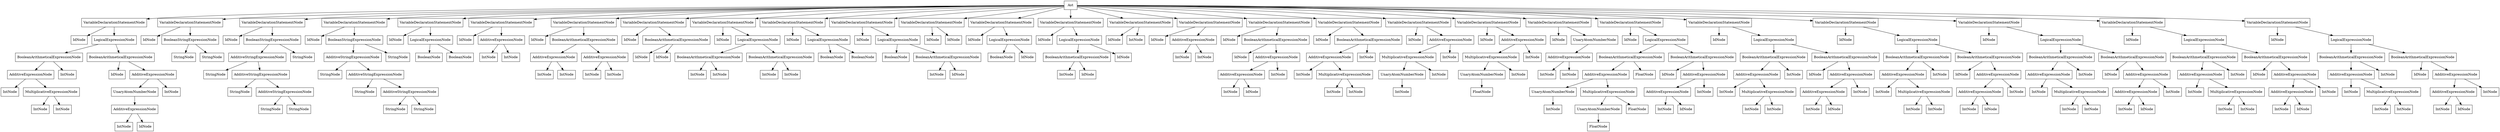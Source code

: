 digraph Ast {
	rankdir=TD;
	node [shape=box];
	140698257526736 [label="Ast"];
	140698257528944 [label="VariableDeclarationStatementNode"];
	140698257526736 -> 140698257528944;
	140698257532544 [label="IdNode"];
	140698257528944 -> 140698257532544;
	140698257538688 [label="LogicalExpressionNode"];
	140698257528944 -> 140698257538688;
	140698257538976 [label="BooleanArithmeticalExpressionNode"];
	140698257538688 -> 140698257538976;
	140698257529280 [label="AdditiveExpressionNode"];
	140698257538976 -> 140698257529280;
	140698257523760 [label="IntNode"];
	140698257529280 -> 140698257523760;
	140698257527648 [label="MultiplicativeExpressionNode"];
	140698257529280 -> 140698257527648;
	140698257524144 [label="IntNode"];
	140698257527648 -> 140698257524144;
	140698257530960 [label="IntNode"];
	140698257527648 -> 140698257530960;
	140698257525872 [label="IntNode"];
	140698257538976 -> 140698257525872;
	140698257536288 [label="BooleanArithmeticalExpressionNode"];
	140698257538688 -> 140698257536288;
	140698257538064 [label="IdNode"];
	140698257536288 -> 140698257538064;
	140698257538640 [label="AdditiveExpressionNode"];
	140698257536288 -> 140698257538640;
	140698257532448 [label="UnaryAtomNumberNode"];
	140698257538640 -> 140698257532448;
	140698257534848 [label="AdditiveExpressionNode"];
	140698257532448 -> 140698257534848;
	140698257537776 [label="IntNode"];
	140698257534848 -> 140698257537776;
	140698257526976 [label="IdNode"];
	140698257534848 -> 140698257526976;
	140698257536768 [label="IntNode"];
	140698257538640 -> 140698257536768;
	140698257537200 [label="VariableDeclarationStatementNode"];
	140698257526736 -> 140698257537200;
	140698257524192 [label="IdNode"];
	140698257537200 -> 140698257524192;
	140698257533888 [label="BooleanStringExpressionNode"];
	140698257537200 -> 140698257533888;
	140698257534992 [label="StringNode"];
	140698257533888 -> 140698257534992;
	140698257531440 [label="StringNode"];
	140698257533888 -> 140698257531440;
	140698257534608 [label="VariableDeclarationStatementNode"];
	140698257526736 -> 140698257534608;
	140698257535136 [label="IdNode"];
	140698257534608 -> 140698257535136;
	140698257531728 [label="BooleanStringExpressionNode"];
	140698257534608 -> 140698257531728;
	140698257526400 [label="AdditiveStringExpressionNode"];
	140698257531728 -> 140698257526400;
	140698257531008 [label="StringNode"];
	140698257526400 -> 140698257531008;
	140698257527024 [label="AdditiveStringExpressionNode"];
	140698257526400 -> 140698257527024;
	140698257524384 [label="StringNode"];
	140698257527024 -> 140698257524384;
	140698257536672 [label="AdditiveStringExpressionNode"];
	140698257527024 -> 140698257536672;
	140698257533840 [label="StringNode"];
	140698257536672 -> 140698257533840;
	140698257530240 [label="StringNode"];
	140698257536672 -> 140698257530240;
	140698257532016 [label="StringNode"];
	140698257531728 -> 140698257532016;
	140698257535424 [label="VariableDeclarationStatementNode"];
	140698257526736 -> 140698257535424;
	140698257537488 [label="IdNode"];
	140698257535424 -> 140698257537488;
	140698257534944 [label="BooleanStringExpressionNode"];
	140698257535424 -> 140698257534944;
	140698257527264 [label="AdditiveStringExpressionNode"];
	140698257534944 -> 140698257527264;
	140698257531296 [label="StringNode"];
	140698257527264 -> 140698257531296;
	140698257534176 [label="AdditiveStringExpressionNode"];
	140698257527264 -> 140698257534176;
	140698257525536 [label="StringNode"];
	140698257534176 -> 140698257525536;
	140698257535328 [label="AdditiveStringExpressionNode"];
	140698257534176 -> 140698257535328;
	140698257525968 [label="StringNode"];
	140698257535328 -> 140698257525968;
	140698257536576 [label="StringNode"];
	140698257535328 -> 140698257536576;
	140698257530336 [label="StringNode"];
	140698257534944 -> 140698257530336;
	140698257529808 [label="VariableDeclarationStatementNode"];
	140698257526736 -> 140698257529808;
	140698257526688 [label="IdNode"];
	140698257529808 -> 140698257526688;
	140698257535184 [label="LogicalExpressionNode"];
	140698257529808 -> 140698257535184;
	140698257535952 [label="BooleanNode"];
	140698257535184 -> 140698257535952;
	140698257524720 [label="BooleanNode"];
	140698257535184 -> 140698257524720;
	140698257529856 [label="VariableDeclarationStatementNode"];
	140698257526736 -> 140698257529856;
	140698257535568 [label="IdNode"];
	140698257529856 -> 140698257535568;
	140698256555792 [label="AdditiveExpressionNode"];
	140698257529856 -> 140698256555792;
	140698257530912 [label="IntNode"];
	140698256555792 -> 140698257530912;
	140698256555888 [label="IntNode"];
	140698256555792 -> 140698256555888;
	140698256555552 [label="VariableDeclarationStatementNode"];
	140698257526736 -> 140698256555552;
	140698257527168 [label="IdNode"];
	140698256555552 -> 140698257527168;
	140698256555264 [label="BooleanArithmeticalExpressionNode"];
	140698256555552 -> 140698256555264;
	140698256555312 [label="AdditiveExpressionNode"];
	140698256555264 -> 140698256555312;
	140698256555600 [label="IntNode"];
	140698256555312 -> 140698256555600;
	140698256555408 [label="IntNode"];
	140698256555312 -> 140698256555408;
	140698256555024 [label="AdditiveExpressionNode"];
	140698256555264 -> 140698256555024;
	140698256555504 [label="IntNode"];
	140698256555024 -> 140698256555504;
	140698256555120 [label="IntNode"];
	140698256555024 -> 140698256555120;
	140698256554688 [label="VariableDeclarationStatementNode"];
	140698257526736 -> 140698256554688;
	140698256555744 [label="IdNode"];
	140698256554688 -> 140698256555744;
	140698256554544 [label="BooleanArithmeticalExpressionNode"];
	140698256554688 -> 140698256554544;
	140698256554736 [label="IdNode"];
	140698256554544 -> 140698256554736;
	140698256554640 [label="IdNode"];
	140698256554544 -> 140698256554640;
	140698256554208 [label="VariableDeclarationStatementNode"];
	140698257526736 -> 140698256554208;
	140698256554832 [label="IdNode"];
	140698256554208 -> 140698256554832;
	140698256553680 [label="LogicalExpressionNode"];
	140698256554208 -> 140698256553680;
	140698256554064 [label="BooleanArithmeticalExpressionNode"];
	140698256553680 -> 140698256554064;
	140698256554256 [label="IntNode"];
	140698256554064 -> 140698256554256;
	140698256554160 [label="IntNode"];
	140698256554064 -> 140698256554160;
	140698256553776 [label="BooleanArithmeticalExpressionNode"];
	140698256553680 -> 140698256553776;
	140698256553968 [label="IntNode"];
	140698256553776 -> 140698256553968;
	140698256553872 [label="IntNode"];
	140698256553776 -> 140698256553872;
	140698256553344 [label="VariableDeclarationStatementNode"];
	140698257526736 -> 140698256553344;
	140698256554352 [label="IdNode"];
	140698256553344 -> 140698256554352;
	140698256553200 [label="LogicalExpressionNode"];
	140698256553344 -> 140698256553200;
	140698256553392 [label="BooleanNode"];
	140698256553200 -> 140698256553392;
	140698256553296 [label="BooleanNode"];
	140698256553200 -> 140698256553296;
	140698256552864 [label="VariableDeclarationStatementNode"];
	140698257526736 -> 140698256552864;
	140698256553488 [label="IdNode"];
	140698256552864 -> 140698256553488;
	140698256552528 [label="LogicalExpressionNode"];
	140698256552864 -> 140698256552528;
	140698256552912 [label="BooleanNode"];
	140698256552528 -> 140698256552912;
	140698256552624 [label="BooleanArithmeticalExpressionNode"];
	140698256552528 -> 140698256552624;
	140698256552816 [label="IntNode"];
	140698256552624 -> 140698256552816;
	140698256552720 [label="IdNode"];
	140698256552624 -> 140698256552720;
	140698256552192 [label="VariableDeclarationStatementNode"];
	140698257526736 -> 140698256552192;
	140698256553008 [label="IdNode"];
	140698256552192 -> 140698256553008;
	140698256552240 [label="IdNode"];
	140698256552192 -> 140698256552240;
	140698256551904 [label="VariableDeclarationStatementNode"];
	140698257526736 -> 140698256551904;
	140698256552336 [label="IdNode"];
	140698256551904 -> 140698256552336;
	140698256551760 [label="LogicalExpressionNode"];
	140698256551904 -> 140698256551760;
	140698256551952 [label="BooleanNode"];
	140698256551760 -> 140698256551952;
	140698256551856 [label="IdNode"];
	140698256551760 -> 140698256551856;
	140698256551424 [label="VariableDeclarationStatementNode"];
	140698257526736 -> 140698256551424;
	140698256552048 [label="IdNode"];
	140698256551424 -> 140698256552048;
	140698256551136 [label="LogicalExpressionNode"];
	140698256551424 -> 140698256551136;
	140698256551232 [label="BooleanArithmeticalExpressionNode"];
	140698256551136 -> 140698256551232;
	140698256551472 [label="IntNode"];
	140698256551232 -> 140698256551472;
	140698256551328 [label="IdNode"];
	140698256551232 -> 140698256551328;
	140698256551376 [label="IdNode"];
	140698256551136 -> 140698256551376;
	140698256550752 [label="VariableDeclarationStatementNode"];
	140698257526736 -> 140698256550752;
	140698256551568 [label="IdNode"];
	140698256550752 -> 140698256551568;
	140698256550800 [label="IntNode"];
	140698256550752 -> 140698256550800;
	140698256550464 [label="VariableDeclarationStatementNode"];
	140698257526736 -> 140698256550464;
	140698256550896 [label="IdNode"];
	140698256550464 -> 140698256550896;
	140698256550224 [label="AdditiveExpressionNode"];
	140698256550464 -> 140698256550224;
	140698256550512 [label="IntNode"];
	140698256550224 -> 140698256550512;
	140698256550320 [label="IntNode"];
	140698256550224 -> 140698256550320;
	140698256549984 [label="VariableDeclarationStatementNode"];
	140698257526736 -> 140698256549984;
	140698256550608 [label="IdNode"];
	140698256549984 -> 140698256550608;
	140698256549840 [label="BooleanArithmeticalExpressionNode"];
	140698256549984 -> 140698256549840;
	140698256550032 [label="IdNode"];
	140698256549840 -> 140698256550032;
	140698256549456 [label="AdditiveExpressionNode"];
	140698256549840 -> 140698256549456;
	140698256549648 [label="AdditiveExpressionNode"];
	140698256549456 -> 140698256549648;
	140698256549936 [label="IntNode"];
	140698256549648 -> 140698256549936;
	140698256549744 [label="IdNode"];
	140698256549648 -> 140698256549744;
	140698256549600 [label="IntNode"];
	140698256549456 -> 140698256549600;
	140698256549120 [label="VariableDeclarationStatementNode"];
	140698257526736 -> 140698256549120;
	140698256550176 [label="IdNode"];
	140698256549120 -> 140698256550176;
	140698256548640 [label="BooleanArithmeticalExpressionNode"];
	140698256549120 -> 140698256548640;
	140698256548688 [label="AdditiveExpressionNode"];
	140698256548640 -> 140698256548688;
	140698256549168 [label="IntNode"];
	140698256548688 -> 140698256549168;
	140698256548784 [label="MultiplicativeExpressionNode"];
	140698256548688 -> 140698256548784;
	140698256548976 [label="IntNode"];
	140698256548784 -> 140698256548976;
	140698256548880 [label="IntNode"];
	140698256548784 -> 140698256548880;
	140698256549072 [label="IntNode"];
	140698256548640 -> 140698256549072;
	140698256548256 [label="VariableDeclarationStatementNode"];
	140698257526736 -> 140698256548256;
	140698256549264 [label="IdNode"];
	140698256548256 -> 140698256549264;
	140698256547728 [label="AdditiveExpressionNode"];
	140698256548256 -> 140698256547728;
	140698256547920 [label="MultiplicativeExpressionNode"];
	140698256547728 -> 140698256547920;
	140698256548112 [label="UnaryAtomNumberNode"];
	140698256547920 -> 140698256548112;
	140698256548304 [label="IntNode"];
	140698256548112 -> 140698256548304;
	140698256548016 [label="IntNode"];
	140698256547920 -> 140698256548016;
	140698256547824 [label="IntNode"];
	140698256547728 -> 140698256547824;
	140698256547488 [label="VariableDeclarationStatementNode"];
	140698257526736 -> 140698256547488;
	140698256548400 [label="IdNode"];
	140698256547488 -> 140698256548400;
	140698256546960 [label="AdditiveExpressionNode"];
	140698256547488 -> 140698256546960;
	140698256547152 [label="MultiplicativeExpressionNode"];
	140698256546960 -> 140698256547152;
	140698256547344 [label="UnaryAtomNumberNode"];
	140698256547152 -> 140698256547344;
	140698256547536 [label="FloatNode"];
	140698256547344 -> 140698256547536;
	140698256547248 [label="IntNode"];
	140698256547152 -> 140698256547248;
	140698256547056 [label="IntNode"];
	140698256546960 -> 140698256547056;
	140698256546720 [label="VariableDeclarationStatementNode"];
	140698257526736 -> 140698256546720;
	140698256547680 [label="IdNode"];
	140698256546720 -> 140698256547680;
	140698256546432 [label="UnaryAtomNumberNode"];
	140698256546720 -> 140698256546432;
	140698256546480 [label="AdditiveExpressionNode"];
	140698256546432 -> 140698256546480;
	140698256546768 [label="IntNode"];
	140698256546480 -> 140698256546768;
	140698256546576 [label="IntNode"];
	140698256546480 -> 140698256546576;
	140698256546144 [label="VariableDeclarationStatementNode"];
	140698257526736 -> 140698256546144;
	140698256546912 [label="IdNode"];
	140698256546144 -> 140698256546912;
	140698256545232 [label="LogicalExpressionNode"];
	140698256546144 -> 140698256545232;
	140698256545376 [label="BooleanArithmeticalExpressionNode"];
	140698256545232 -> 140698256545376;
	140698256545424 [label="AdditiveExpressionNode"];
	140698256545376 -> 140698256545424;
	140698256545904 [label="UnaryAtomNumberNode"];
	140698256545424 -> 140698256545904;
	140698256546192 [label="IntNode"];
	140698256545904 -> 140698256546192;
	140698256545520 [label="MultiplicativeExpressionNode"];
	140698256545424 -> 140698256545520;
	140698256545712 [label="UnaryAtomNumberNode"];
	140698256545520 -> 140698256545712;
	140698256545808 [label="FloatNode"];
	140698256545712 -> 140698256545808;
	140698256545616 [label="FloatNode"];
	140698256545520 -> 140698256545616;
	140698256546000 [label="FloatNode"];
	140698256545376 -> 140698256546000;
	140698256545040 [label="BooleanArithmeticalExpressionNode"];
	140698256545232 -> 140698256545040;
	140698256546048 [label="IdNode"];
	140698256545040 -> 140698256546048;
	140698256544656 [label="AdditiveExpressionNode"];
	140698256545040 -> 140698256544656;
	140698256544848 [label="AdditiveExpressionNode"];
	140698256544656 -> 140698256544848;
	140698256545136 [label="IntNode"];
	140698256544848 -> 140698256545136;
	140698256544944 [label="IdNode"];
	140698256544848 -> 140698256544944;
	140698256544800 [label="IntNode"];
	140698256544656 -> 140698256544800;
	140698256544320 [label="VariableDeclarationStatementNode"];
	140698257526736 -> 140698256544320;
	140698256546288 [label="IdNode"];
	140698256544320 -> 140698256546288;
	140698256543600 [label="LogicalExpressionNode"];
	140698256544320 -> 140698256543600;
	140698256543744 [label="BooleanArithmeticalExpressionNode"];
	140698256543600 -> 140698256543744;
	140698256543792 [label="AdditiveExpressionNode"];
	140698256543744 -> 140698256543792;
	140698256544368 [label="IntNode"];
	140698256543792 -> 140698256544368;
	140698256543888 [label="MultiplicativeExpressionNode"];
	140698256543792 -> 140698256543888;
	140698256544080 [label="IntNode"];
	140698256543888 -> 140698256544080;
	140698256543984 [label="IntNode"];
	140698256543888 -> 140698256543984;
	140698256544176 [label="IntNode"];
	140698256543744 -> 140698256544176;
	140698256543408 [label="BooleanArithmeticalExpressionNode"];
	140698256543600 -> 140698256543408;
	140698256544224 [label="IdNode"];
	140698256543408 -> 140698256544224;
	140698256543024 [label="AdditiveExpressionNode"];
	140698256543408 -> 140698256543024;
	140698256543216 [label="AdditiveExpressionNode"];
	140698256543024 -> 140698256543216;
	140698256543504 [label="IntNode"];
	140698256543216 -> 140698256543504;
	140698256543312 [label="IdNode"];
	140698256543216 -> 140698256543312;
	140698256543168 [label="IntNode"];
	140698256543024 -> 140698256543168;
	140698256542688 [label="VariableDeclarationStatementNode"];
	140698257526736 -> 140698256542688;
	140698256544464 [label="IdNode"];
	140698256542688 -> 140698256544464;
	140698256541968 [label="LogicalExpressionNode"];
	140698256542688 -> 140698256541968;
	140698256542112 [label="BooleanArithmeticalExpressionNode"];
	140698256541968 -> 140698256542112;
	140698256542160 [label="AdditiveExpressionNode"];
	140698256542112 -> 140698256542160;
	140698256542736 [label="IntNode"];
	140698256542160 -> 140698256542736;
	140698256542256 [label="MultiplicativeExpressionNode"];
	140698256542160 -> 140698256542256;
	140698256542448 [label="IntNode"];
	140698256542256 -> 140698256542448;
	140698256542352 [label="IntNode"];
	140698256542256 -> 140698256542352;
	140698256542544 [label="IntNode"];
	140698256542112 -> 140698256542544;
	140698256541776 [label="BooleanArithmeticalExpressionNode"];
	140698256541968 -> 140698256541776;
	140698256542592 [label="IdNode"];
	140698256541776 -> 140698256542592;
	140698256541392 [label="AdditiveExpressionNode"];
	140698256541776 -> 140698256541392;
	140698256541584 [label="AdditiveExpressionNode"];
	140698256541392 -> 140698256541584;
	140698256541872 [label="IntNode"];
	140698256541584 -> 140698256541872;
	140698256541680 [label="IdNode"];
	140698256541584 -> 140698256541680;
	140698256541536 [label="IntNode"];
	140698256541392 -> 140698256541536;
	140698256541056 [label="VariableDeclarationStatementNode"];
	140698257526736 -> 140698256541056;
	140698256542832 [label="IdNode"];
	140698256541056 -> 140698256542832;
	140698256540336 [label="LogicalExpressionNode"];
	140698256541056 -> 140698256540336;
	140698256540480 [label="BooleanArithmeticalExpressionNode"];
	140698256540336 -> 140698256540480;
	140698256540528 [label="AdditiveExpressionNode"];
	140698256540480 -> 140698256540528;
	140698256541104 [label="IntNode"];
	140698256540528 -> 140698256541104;
	140698256540624 [label="MultiplicativeExpressionNode"];
	140698256540528 -> 140698256540624;
	140698256540816 [label="IntNode"];
	140698256540624 -> 140698256540816;
	140698256540720 [label="IntNode"];
	140698256540624 -> 140698256540720;
	140698256540912 [label="IntNode"];
	140698256540480 -> 140698256540912;
	140698256540144 [label="BooleanArithmeticalExpressionNode"];
	140698256540336 -> 140698256540144;
	140698256540960 [label="IdNode"];
	140698256540144 -> 140698256540960;
	140698256539760 [label="AdditiveExpressionNode"];
	140698256540144 -> 140698256539760;
	140698256539952 [label="AdditiveExpressionNode"];
	140698256539760 -> 140698256539952;
	140698256540240 [label="IntNode"];
	140698256539952 -> 140698256540240;
	140698256540048 [label="IdNode"];
	140698256539952 -> 140698256540048;
	140698256539904 [label="IntNode"];
	140698256539760 -> 140698256539904;
	140698256506592 [label="VariableDeclarationStatementNode"];
	140698257526736 -> 140698256506592;
	140698256541200 [label="IdNode"];
	140698256506592 -> 140698256541200;
	140698256505824 [label="LogicalExpressionNode"];
	140698256506592 -> 140698256505824;
	140698256506016 [label="BooleanArithmeticalExpressionNode"];
	140698256505824 -> 140698256506016;
	140698256506064 [label="AdditiveExpressionNode"];
	140698256506016 -> 140698256506064;
	140698256506640 [label="IntNode"];
	140698256506064 -> 140698256506640;
	140698256506160 [label="MultiplicativeExpressionNode"];
	140698256506064 -> 140698256506160;
	140698256506352 [label="IntNode"];
	140698256506160 -> 140698256506352;
	140698256506256 [label="IntNode"];
	140698256506160 -> 140698256506256;
	140698256505920 [label="IntNode"];
	140698256506016 -> 140698256505920;
	140698256505632 [label="BooleanArithmeticalExpressionNode"];
	140698256505824 -> 140698256505632;
	140698256506496 [label="IdNode"];
	140698256505632 -> 140698256506496;
	140698256505248 [label="AdditiveExpressionNode"];
	140698256505632 -> 140698256505248;
	140698256505440 [label="AdditiveExpressionNode"];
	140698256505248 -> 140698256505440;
	140698256505728 [label="IntNode"];
	140698256505440 -> 140698256505728;
	140698256505536 [label="IdNode"];
	140698256505440 -> 140698256505536;
	140698256505392 [label="IntNode"];
	140698256505248 -> 140698256505392;
	140698256504912 [label="VariableDeclarationStatementNode"];
	140698257526736 -> 140698256504912;
	140698256506736 [label="IdNode"];
	140698256504912 -> 140698256506736;
	140698256504240 [label="LogicalExpressionNode"];
	140698256504912 -> 140698256504240;
	140698256504384 [label="BooleanArithmeticalExpressionNode"];
	140698256504240 -> 140698256504384;
	140698256504432 [label="AdditiveExpressionNode"];
	140698256504384 -> 140698256504432;
	140698256504960 [label="IntNode"];
	140698256504432 -> 140698256504960;
	140698256504528 [label="MultiplicativeExpressionNode"];
	140698256504432 -> 140698256504528;
	140698256504720 [label="IntNode"];
	140698256504528 -> 140698256504720;
	140698256504624 [label="IntNode"];
	140698256504528 -> 140698256504624;
	140698256504816 [label="IntNode"];
	140698256504384 -> 140698256504816;
	140698256504048 [label="BooleanArithmeticalExpressionNode"];
	140698256504240 -> 140698256504048;
	140698256504864 [label="IdNode"];
	140698256504048 -> 140698256504864;
	140698256503664 [label="AdditiveExpressionNode"];
	140698256504048 -> 140698256503664;
	140698256503856 [label="AdditiveExpressionNode"];
	140698256503664 -> 140698256503856;
	140698256504144 [label="IntNode"];
	140698256503856 -> 140698256504144;
	140698256503952 [label="IdNode"];
	140698256503856 -> 140698256503952;
	140698256503808 [label="IntNode"];
	140698256503664 -> 140698256503808;
}
